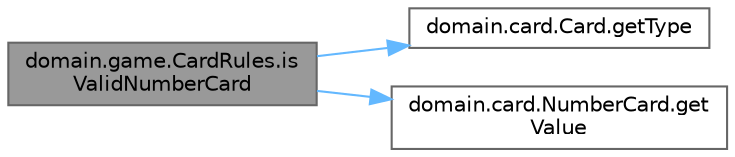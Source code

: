 digraph "domain.game.CardRules.isValidNumberCard"
{
 // LATEX_PDF_SIZE
  bgcolor="transparent";
  edge [fontname=Helvetica,fontsize=10,labelfontname=Helvetica,labelfontsize=10];
  node [fontname=Helvetica,fontsize=10,shape=box,height=0.2,width=0.4];
  rankdir="LR";
  Node1 [id="Node000001",label="domain.game.CardRules.is\lValidNumberCard",height=0.2,width=0.4,color="gray40", fillcolor="grey60", style="filled", fontcolor="black",tooltip="Valida si una carta de número puede ser jugada sobre otra carta."];
  Node1 -> Node2 [id="edge1_Node000001_Node000002",color="steelblue1",style="solid",tooltip=" "];
  Node2 [id="Node000002",label="domain.card.Card.getType",height=0.2,width=0.4,color="grey40", fillcolor="white", style="filled",URL="$interfacedomain_1_1card_1_1_card.html#a13fbe446e7b4a468de148cab2c4939f7",tooltip=" "];
  Node1 -> Node3 [id="edge2_Node000001_Node000003",color="steelblue1",style="solid",tooltip=" "];
  Node3 [id="Node000003",label="domain.card.NumberCard.get\lValue",height=0.2,width=0.4,color="grey40", fillcolor="white", style="filled",URL="$classdomain_1_1card_1_1_number_card.html#a2c15b8828fcf3240877e76d7c75a9cf4",tooltip=" "];
}
